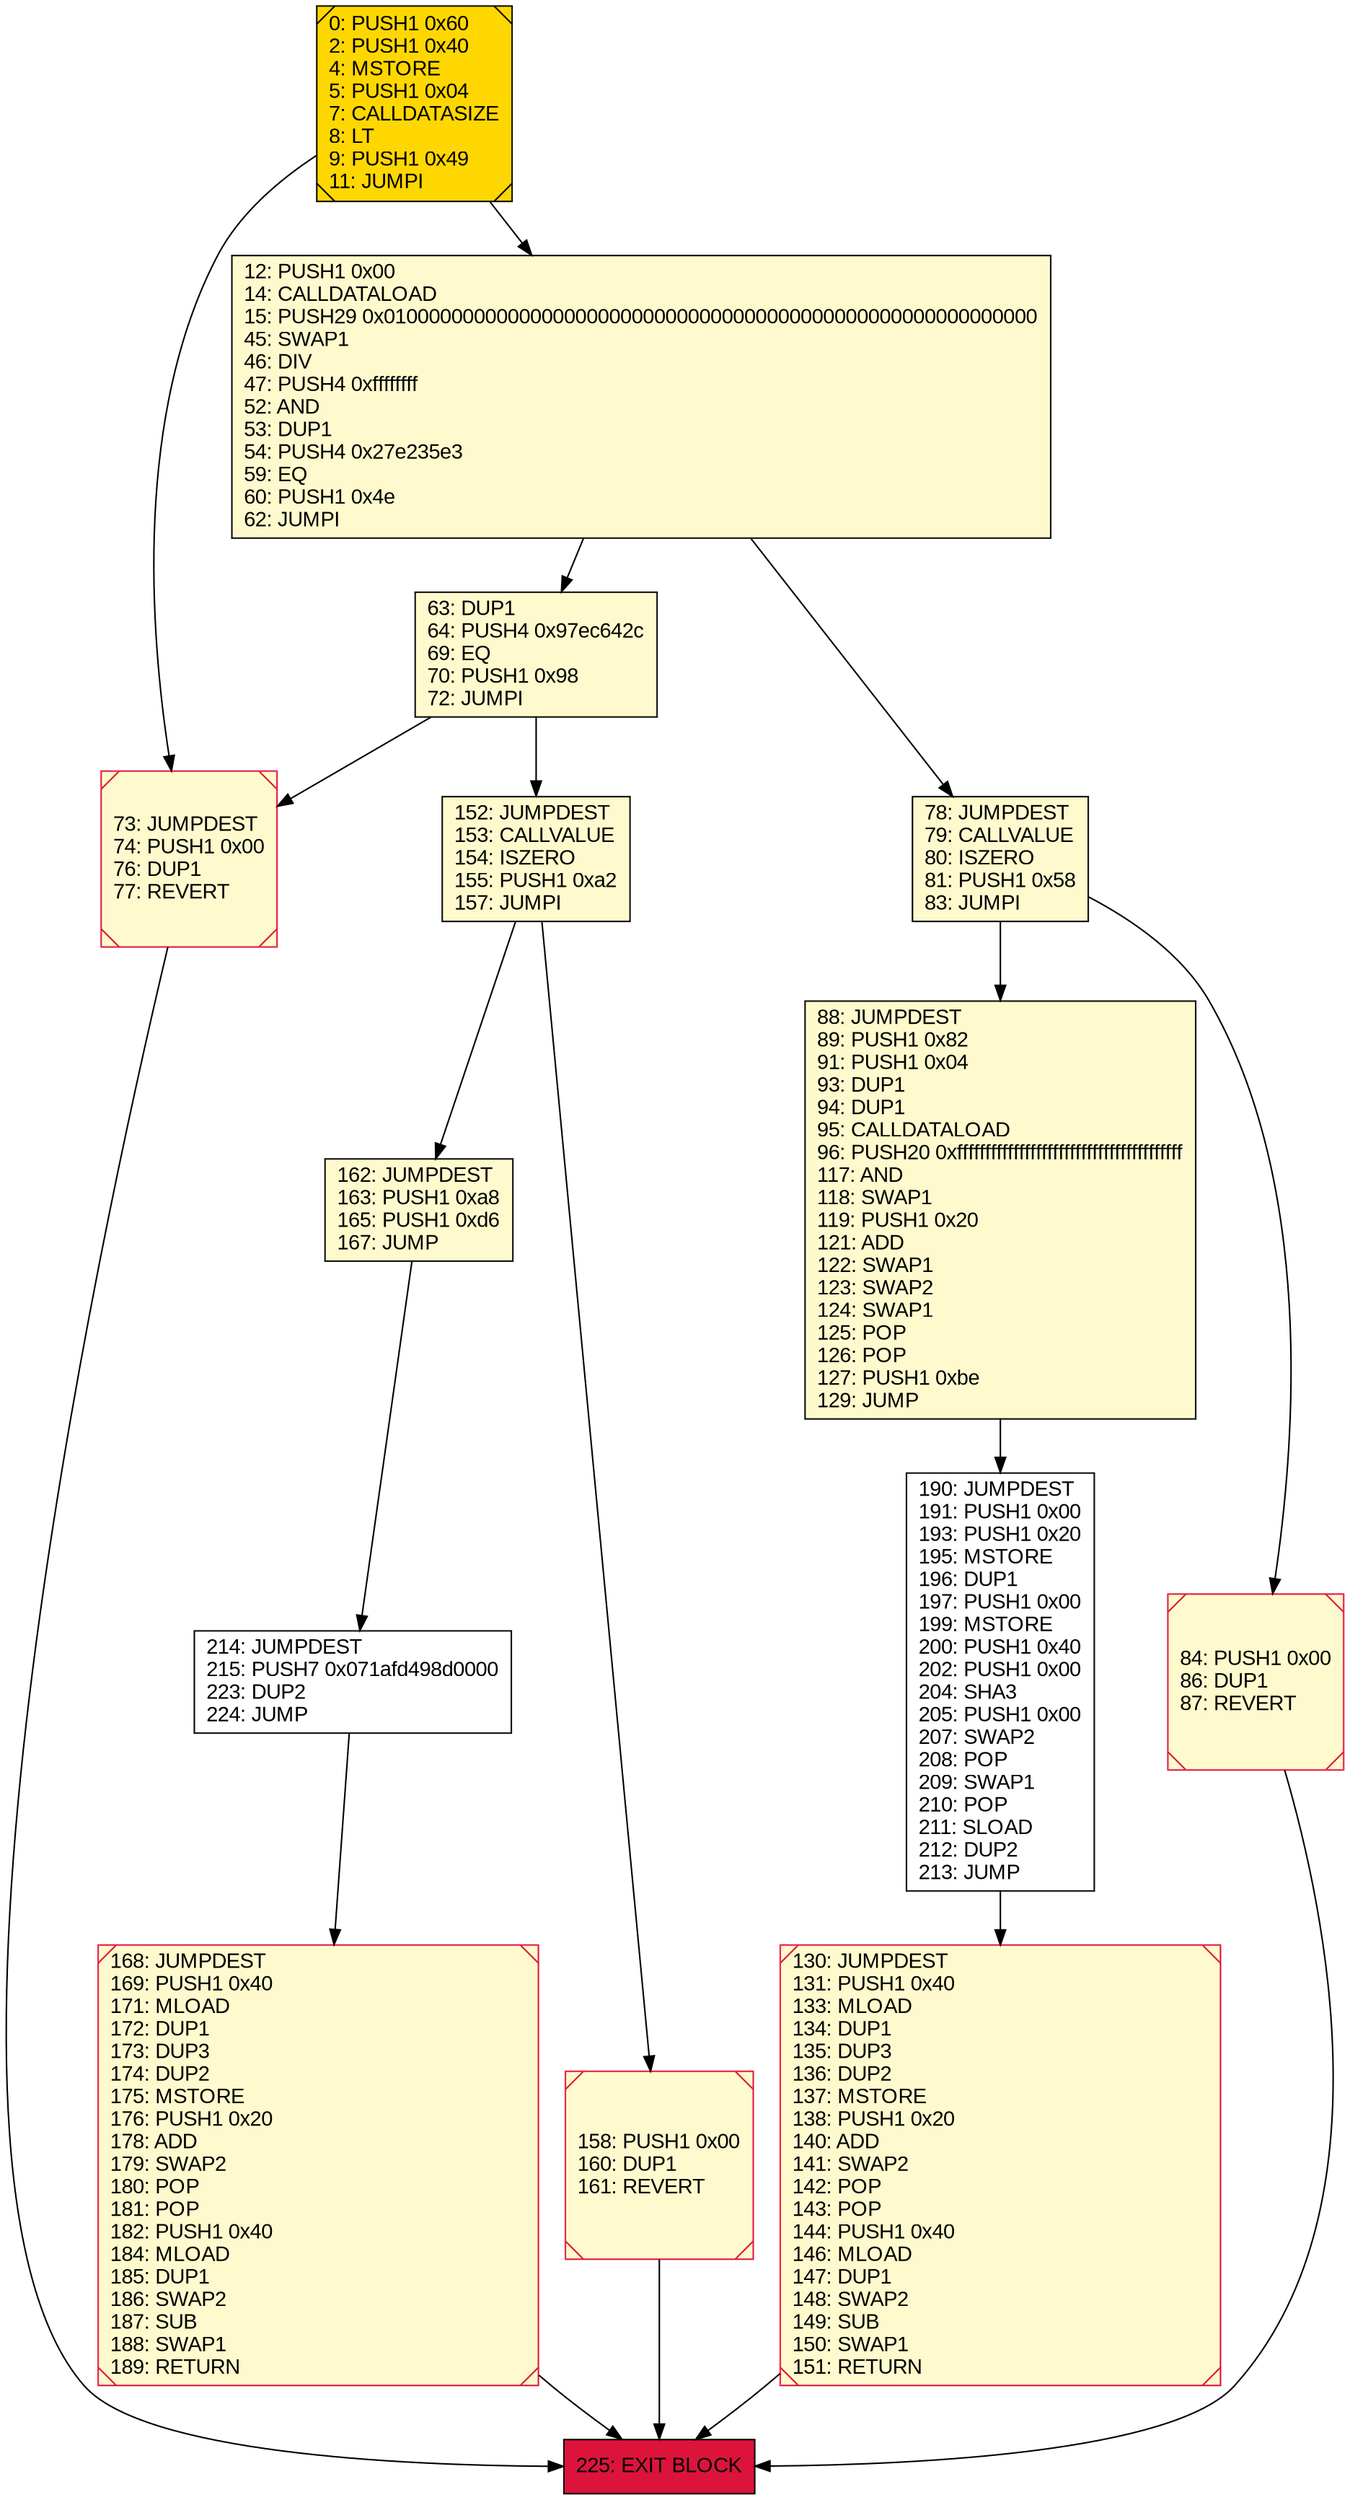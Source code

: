 digraph G {
bgcolor=transparent rankdir=UD;
node [shape=box style=filled color=black fillcolor=white fontname=arial fontcolor=black];
225 [label="225: EXIT BLOCK\l" fillcolor=crimson ];
162 [label="162: JUMPDEST\l163: PUSH1 0xa8\l165: PUSH1 0xd6\l167: JUMP\l" fillcolor=lemonchiffon ];
190 [label="190: JUMPDEST\l191: PUSH1 0x00\l193: PUSH1 0x20\l195: MSTORE\l196: DUP1\l197: PUSH1 0x00\l199: MSTORE\l200: PUSH1 0x40\l202: PUSH1 0x00\l204: SHA3\l205: PUSH1 0x00\l207: SWAP2\l208: POP\l209: SWAP1\l210: POP\l211: SLOAD\l212: DUP2\l213: JUMP\l" ];
214 [label="214: JUMPDEST\l215: PUSH7 0x071afd498d0000\l223: DUP2\l224: JUMP\l" ];
12 [label="12: PUSH1 0x00\l14: CALLDATALOAD\l15: PUSH29 0x0100000000000000000000000000000000000000000000000000000000\l45: SWAP1\l46: DIV\l47: PUSH4 0xffffffff\l52: AND\l53: DUP1\l54: PUSH4 0x27e235e3\l59: EQ\l60: PUSH1 0x4e\l62: JUMPI\l" fillcolor=lemonchiffon ];
73 [label="73: JUMPDEST\l74: PUSH1 0x00\l76: DUP1\l77: REVERT\l" fillcolor=lemonchiffon shape=Msquare color=crimson ];
0 [label="0: PUSH1 0x60\l2: PUSH1 0x40\l4: MSTORE\l5: PUSH1 0x04\l7: CALLDATASIZE\l8: LT\l9: PUSH1 0x49\l11: JUMPI\l" fillcolor=lemonchiffon shape=Msquare fillcolor=gold ];
152 [label="152: JUMPDEST\l153: CALLVALUE\l154: ISZERO\l155: PUSH1 0xa2\l157: JUMPI\l" fillcolor=lemonchiffon ];
130 [label="130: JUMPDEST\l131: PUSH1 0x40\l133: MLOAD\l134: DUP1\l135: DUP3\l136: DUP2\l137: MSTORE\l138: PUSH1 0x20\l140: ADD\l141: SWAP2\l142: POP\l143: POP\l144: PUSH1 0x40\l146: MLOAD\l147: DUP1\l148: SWAP2\l149: SUB\l150: SWAP1\l151: RETURN\l" fillcolor=lemonchiffon shape=Msquare color=crimson ];
88 [label="88: JUMPDEST\l89: PUSH1 0x82\l91: PUSH1 0x04\l93: DUP1\l94: DUP1\l95: CALLDATALOAD\l96: PUSH20 0xffffffffffffffffffffffffffffffffffffffff\l117: AND\l118: SWAP1\l119: PUSH1 0x20\l121: ADD\l122: SWAP1\l123: SWAP2\l124: SWAP1\l125: POP\l126: POP\l127: PUSH1 0xbe\l129: JUMP\l" fillcolor=lemonchiffon ];
84 [label="84: PUSH1 0x00\l86: DUP1\l87: REVERT\l" fillcolor=lemonchiffon shape=Msquare color=crimson ];
168 [label="168: JUMPDEST\l169: PUSH1 0x40\l171: MLOAD\l172: DUP1\l173: DUP3\l174: DUP2\l175: MSTORE\l176: PUSH1 0x20\l178: ADD\l179: SWAP2\l180: POP\l181: POP\l182: PUSH1 0x40\l184: MLOAD\l185: DUP1\l186: SWAP2\l187: SUB\l188: SWAP1\l189: RETURN\l" fillcolor=lemonchiffon shape=Msquare color=crimson ];
78 [label="78: JUMPDEST\l79: CALLVALUE\l80: ISZERO\l81: PUSH1 0x58\l83: JUMPI\l" fillcolor=lemonchiffon ];
63 [label="63: DUP1\l64: PUSH4 0x97ec642c\l69: EQ\l70: PUSH1 0x98\l72: JUMPI\l" fillcolor=lemonchiffon ];
158 [label="158: PUSH1 0x00\l160: DUP1\l161: REVERT\l" fillcolor=lemonchiffon shape=Msquare color=crimson ];
162 -> 214;
78 -> 84;
73 -> 225;
152 -> 158;
63 -> 152;
78 -> 88;
130 -> 225;
63 -> 73;
12 -> 63;
84 -> 225;
190 -> 130;
152 -> 162;
12 -> 78;
88 -> 190;
0 -> 12;
168 -> 225;
0 -> 73;
158 -> 225;
214 -> 168;
}